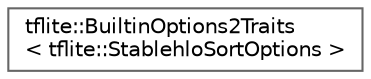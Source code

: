 digraph "Graphical Class Hierarchy"
{
 // LATEX_PDF_SIZE
  bgcolor="transparent";
  edge [fontname=Helvetica,fontsize=10,labelfontname=Helvetica,labelfontsize=10];
  node [fontname=Helvetica,fontsize=10,shape=box,height=0.2,width=0.4];
  rankdir="LR";
  Node0 [id="Node000000",label="tflite::BuiltinOptions2Traits\l\< tflite::StablehloSortOptions \>",height=0.2,width=0.4,color="grey40", fillcolor="white", style="filled",URL="$structtflite_1_1_builtin_options2_traits_3_01tflite_1_1_stablehlo_sort_options_01_4.html",tooltip=" "];
}
